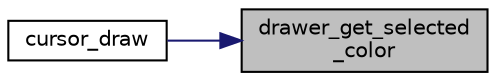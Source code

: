 digraph "drawer_get_selected_color"
{
 // LATEX_PDF_SIZE
  edge [fontname="Helvetica",fontsize="10",labelfontname="Helvetica",labelfontsize="10"];
  node [fontname="Helvetica",fontsize="10",shape=record];
  rankdir="RL";
  Node1 [label="drawer_get_selected\l_color",height=0.2,width=0.4,color="black", fillcolor="grey75", style="filled", fontcolor="black",tooltip="Gets the drawer selected color."];
  Node1 -> Node2 [dir="back",color="midnightblue",fontsize="10",style="solid",fontname="Helvetica"];
  Node2 [label="cursor_draw",height=0.2,width=0.4,color="black", fillcolor="white", style="filled",URL="$group__cursor.html#ga1f0539239b1f5a7f3de05af786aeaab2",tooltip="Draws the cursor to the back buffer in its current position according to its current state."];
}
